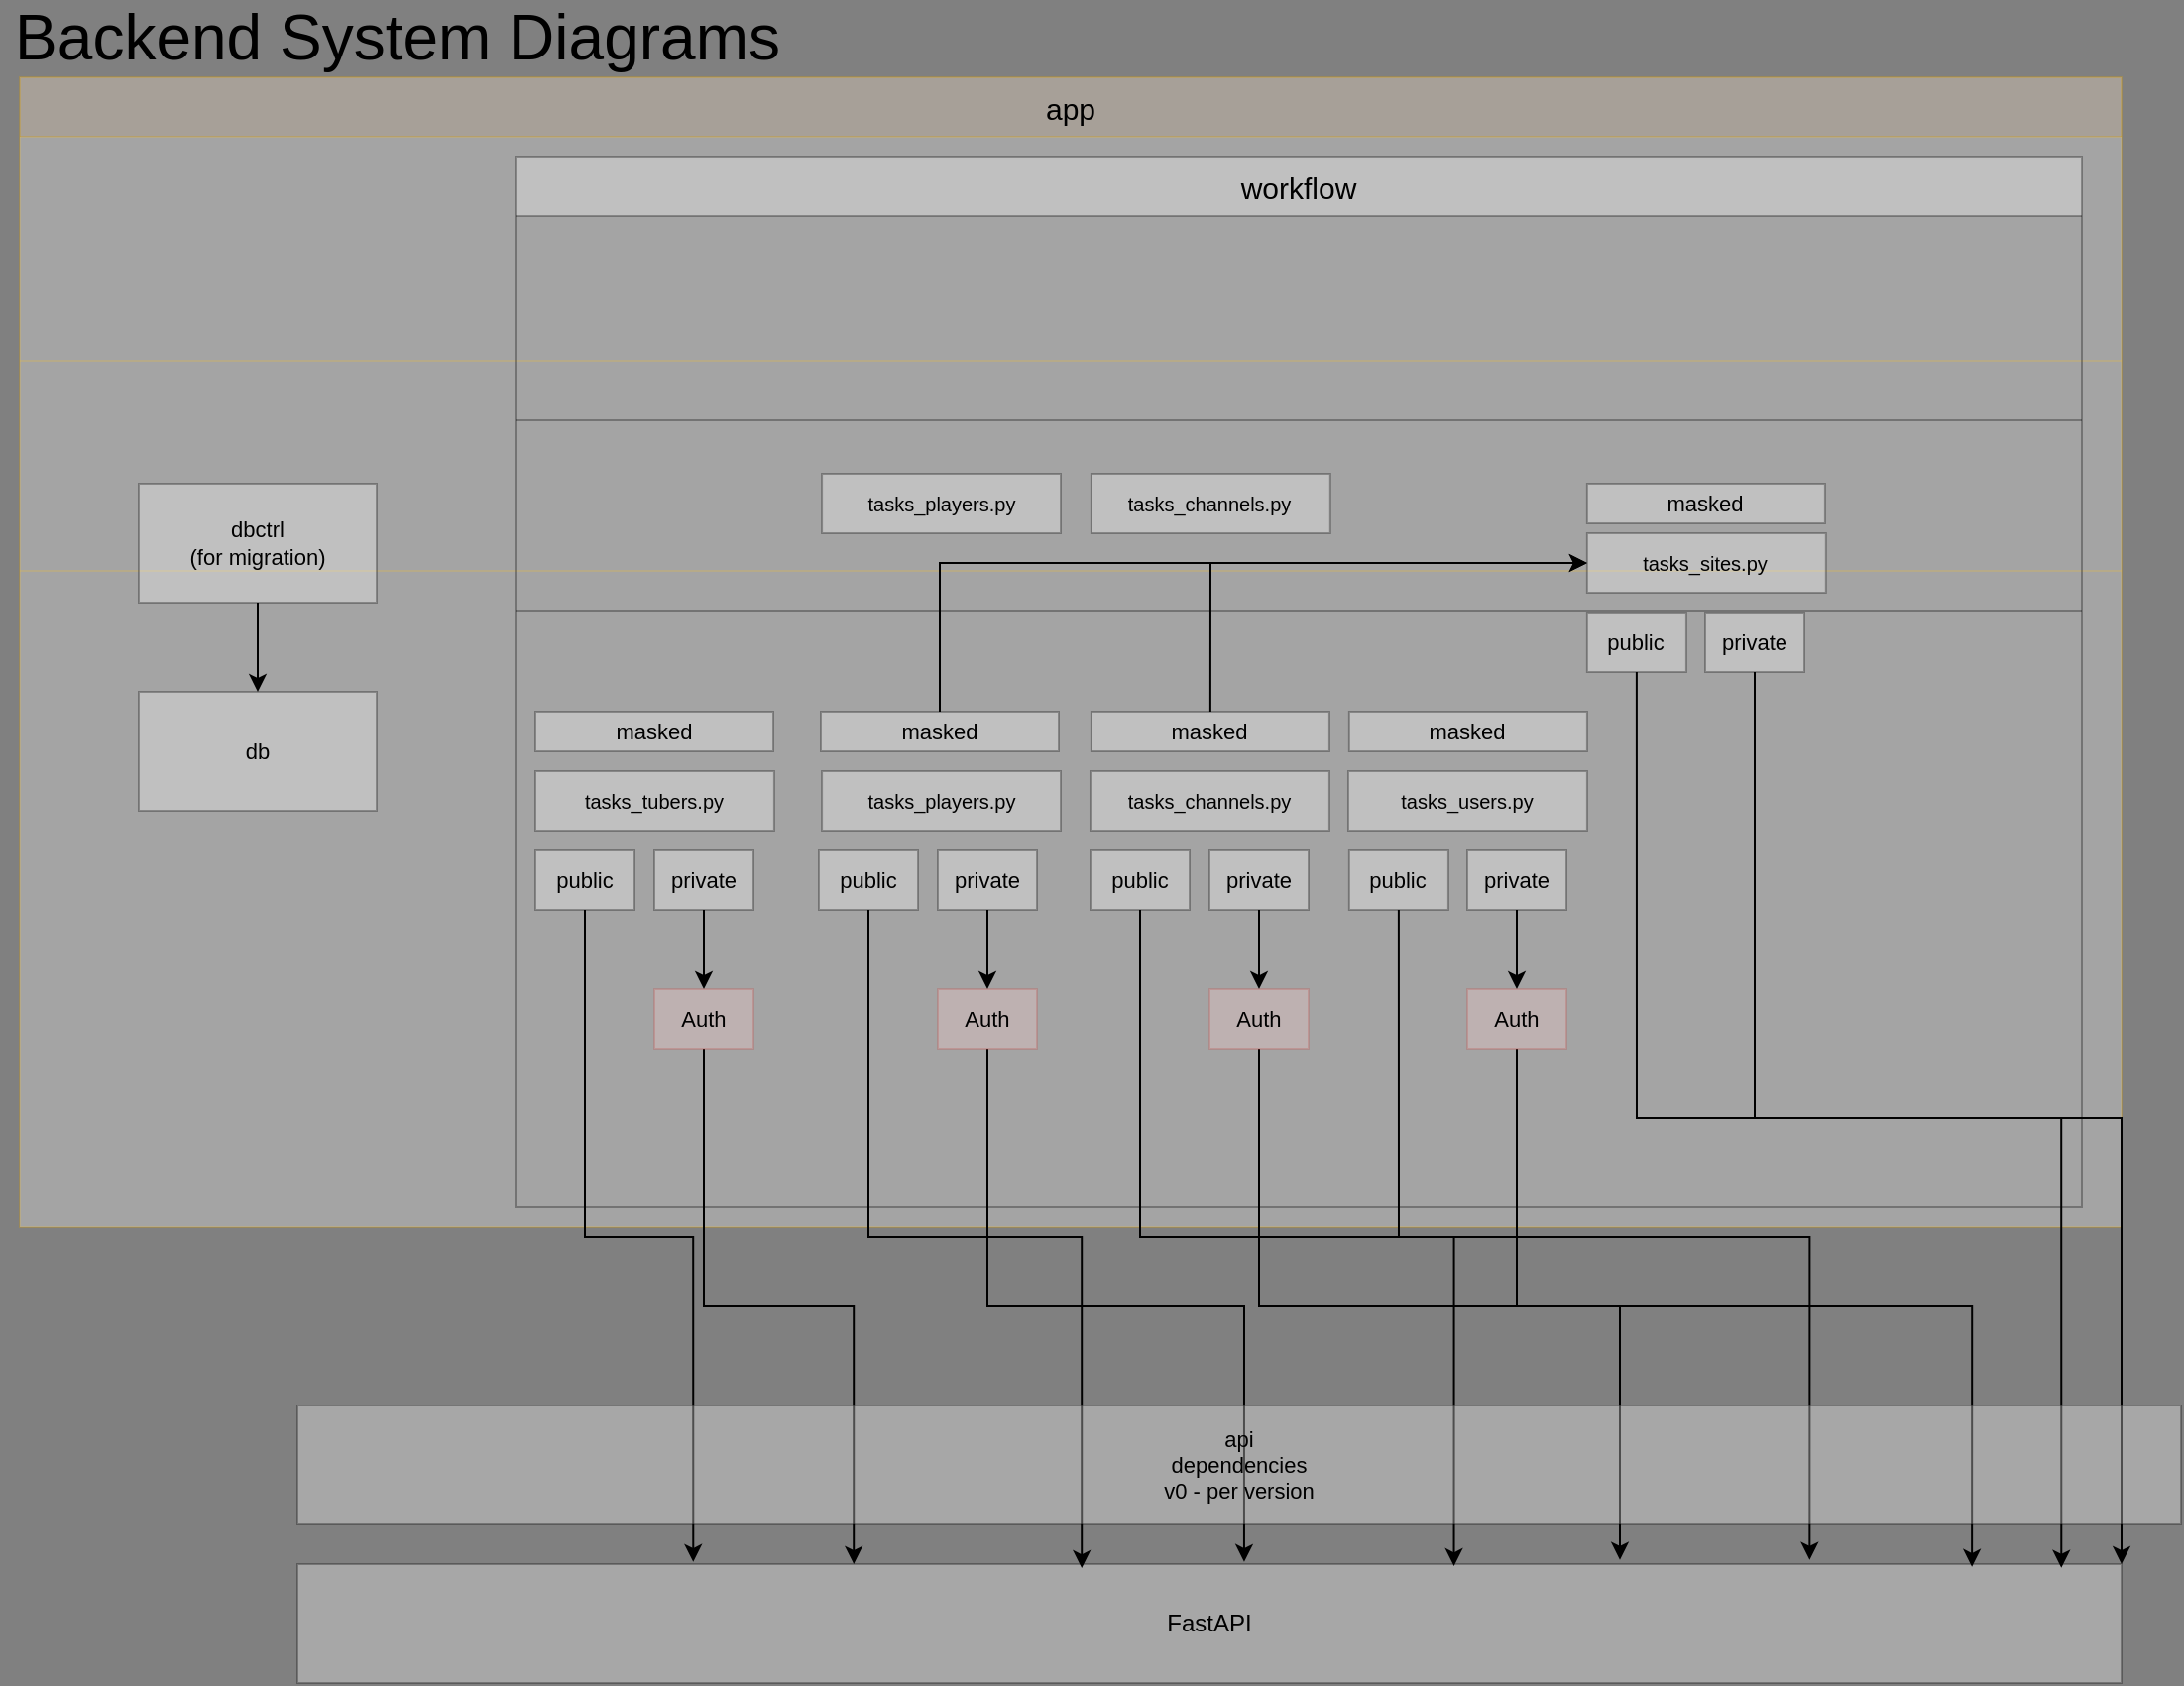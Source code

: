 <mxfile version="16.1.0" type="github">
  <diagram id="8mYQ9tFJFdCZUb9-reb6" name="Page-1">
    <mxGraphModel dx="1312" dy="745" grid="1" gridSize="10" guides="1" tooltips="1" connect="1" arrows="1" fold="1" page="1" pageScale="1" pageWidth="827" pageHeight="1169" background="#808080" math="0" shadow="0">
      <root>
        <mxCell id="0" />
        <mxCell id="1" parent="0" />
        <mxCell id="WOKx7JHoCVHnTNnq_0IK-1" value="app" style="shape=table;startSize=30;container=1;collapsible=0;childLayout=tableLayout;fontSize=15;opacity=30;fillColor=#ffe6cc;strokeColor=#d79b00;movable=1;resizable=1;rotatable=1;deletable=1;editable=1;connectable=1;" vertex="1" parent="1">
          <mxGeometry x="10" y="50" width="1060" height="580" as="geometry" />
        </mxCell>
        <mxCell id="WOKx7JHoCVHnTNnq_0IK-2" value="" style="shape=partialRectangle;collapsible=0;dropTarget=0;fillColor=none;top=0;left=0;bottom=0;right=0;points=[[0,0.5],[1,0.5]];portConstraint=eastwest;fontSize=32;opacity=30;" vertex="1" parent="WOKx7JHoCVHnTNnq_0IK-1">
          <mxGeometry y="30" width="1060" height="113" as="geometry" />
        </mxCell>
        <mxCell id="WOKx7JHoCVHnTNnq_0IK-3" value="" style="shape=partialRectangle;html=1;whiteSpace=wrap;connectable=0;overflow=hidden;fillColor=#f5f5f5;top=0;left=0;bottom=0;right=0;pointerEvents=1;fontSize=32;opacity=30;strokeColor=#666666;fontColor=#333333;" vertex="1" parent="WOKx7JHoCVHnTNnq_0IK-2">
          <mxGeometry width="1060" height="113" as="geometry">
            <mxRectangle width="1060" height="113" as="alternateBounds" />
          </mxGeometry>
        </mxCell>
        <mxCell id="WOKx7JHoCVHnTNnq_0IK-4" value="" style="shape=partialRectangle;collapsible=0;dropTarget=0;fillColor=none;top=0;left=0;bottom=0;right=0;points=[[0,0.5],[1,0.5]];portConstraint=eastwest;fontSize=32;opacity=30;" vertex="1" parent="WOKx7JHoCVHnTNnq_0IK-1">
          <mxGeometry y="143" width="1060" height="106" as="geometry" />
        </mxCell>
        <mxCell id="WOKx7JHoCVHnTNnq_0IK-5" value="" style="shape=partialRectangle;html=1;whiteSpace=wrap;connectable=0;overflow=hidden;fillColor=#f5f5f5;top=0;left=0;bottom=0;right=0;pointerEvents=1;fontSize=32;opacity=30;fontColor=#333333;strokeColor=#666666;" vertex="1" parent="WOKx7JHoCVHnTNnq_0IK-4">
          <mxGeometry width="1060" height="106" as="geometry">
            <mxRectangle width="1060" height="106" as="alternateBounds" />
          </mxGeometry>
        </mxCell>
        <mxCell id="WOKx7JHoCVHnTNnq_0IK-6" value="" style="shape=partialRectangle;collapsible=0;dropTarget=0;fillColor=none;top=0;left=0;bottom=0;right=0;points=[[0,0.5],[1,0.5]];portConstraint=eastwest;fontSize=15;opacity=30;" vertex="1" parent="WOKx7JHoCVHnTNnq_0IK-1">
          <mxGeometry y="249" width="1060" height="331" as="geometry" />
        </mxCell>
        <mxCell id="WOKx7JHoCVHnTNnq_0IK-7" value="" style="shape=partialRectangle;html=1;whiteSpace=wrap;connectable=0;overflow=hidden;fillColor=#f5f5f5;top=0;left=0;bottom=0;right=0;pointerEvents=1;fontSize=15;opacity=30;fontColor=#333333;strokeColor=#666666;" vertex="1" parent="WOKx7JHoCVHnTNnq_0IK-6">
          <mxGeometry width="1060" height="331" as="geometry">
            <mxRectangle width="1060" height="331" as="alternateBounds" />
          </mxGeometry>
        </mxCell>
        <mxCell id="ISWFT-Lty1C0rzzajxvx-115" value="workflow" style="shape=table;startSize=30;container=1;collapsible=0;childLayout=tableLayout;fontSize=15;opacity=30;movable=1;resizable=1;rotatable=1;deletable=1;editable=1;connectable=1;" vertex="1" parent="1">
          <mxGeometry x="260" y="90" width="790" height="530" as="geometry" />
        </mxCell>
        <mxCell id="ISWFT-Lty1C0rzzajxvx-116" value="" style="shape=partialRectangle;collapsible=0;dropTarget=0;fillColor=none;top=0;left=0;bottom=0;right=0;points=[[0,0.5],[1,0.5]];portConstraint=eastwest;fontSize=32;opacity=30;movable=1;resizable=1;rotatable=1;deletable=1;editable=1;connectable=1;" vertex="1" parent="ISWFT-Lty1C0rzzajxvx-115">
          <mxGeometry y="30" width="790" height="103" as="geometry" />
        </mxCell>
        <mxCell id="ISWFT-Lty1C0rzzajxvx-117" value="" style="shape=partialRectangle;html=1;whiteSpace=wrap;connectable=0;overflow=hidden;fillColor=none;top=0;left=0;bottom=0;right=0;pointerEvents=1;fontSize=32;opacity=30;" vertex="1" parent="ISWFT-Lty1C0rzzajxvx-116">
          <mxGeometry width="790" height="103" as="geometry">
            <mxRectangle width="790" height="103" as="alternateBounds" />
          </mxGeometry>
        </mxCell>
        <mxCell id="ISWFT-Lty1C0rzzajxvx-118" value="" style="shape=partialRectangle;collapsible=0;dropTarget=0;fillColor=none;top=0;left=0;bottom=0;right=0;points=[[0,0.5],[1,0.5]];portConstraint=eastwest;fontSize=32;opacity=30;movable=1;resizable=1;rotatable=1;deletable=1;editable=1;connectable=1;" vertex="1" parent="ISWFT-Lty1C0rzzajxvx-115">
          <mxGeometry y="133" width="790" height="96" as="geometry" />
        </mxCell>
        <mxCell id="ISWFT-Lty1C0rzzajxvx-119" value="" style="shape=partialRectangle;html=1;whiteSpace=wrap;connectable=0;overflow=hidden;fillColor=none;top=0;left=0;bottom=0;right=0;pointerEvents=1;fontSize=32;opacity=30;" vertex="1" parent="ISWFT-Lty1C0rzzajxvx-118">
          <mxGeometry width="790" height="96" as="geometry">
            <mxRectangle width="790" height="96" as="alternateBounds" />
          </mxGeometry>
        </mxCell>
        <mxCell id="ISWFT-Lty1C0rzzajxvx-121" value="" style="shape=partialRectangle;collapsible=0;dropTarget=0;fillColor=none;top=0;left=0;bottom=0;right=0;points=[[0,0.5],[1,0.5]];portConstraint=eastwest;fontSize=15;opacity=30;movable=1;resizable=1;rotatable=1;deletable=1;editable=1;connectable=1;" vertex="1" parent="ISWFT-Lty1C0rzzajxvx-115">
          <mxGeometry y="229" width="790" height="301" as="geometry" />
        </mxCell>
        <mxCell id="ISWFT-Lty1C0rzzajxvx-122" value="" style="shape=partialRectangle;html=1;whiteSpace=wrap;connectable=0;overflow=hidden;fillColor=none;top=0;left=0;bottom=0;right=0;pointerEvents=1;fontSize=15;opacity=30;" vertex="1" parent="ISWFT-Lty1C0rzzajxvx-121">
          <mxGeometry width="790" height="301" as="geometry">
            <mxRectangle width="790" height="301" as="alternateBounds" />
          </mxGeometry>
        </mxCell>
        <mxCell id="ISWFT-Lty1C0rzzajxvx-112" value="FastAPI" style="whiteSpace=wrap;html=1;opacity=30;" vertex="1" parent="1">
          <mxGeometry x="150" y="800" width="920" height="60" as="geometry" />
        </mxCell>
        <mxCell id="ISWFT-Lty1C0rzzajxvx-113" value="&lt;div style=&quot;font-size: 32px&quot;&gt;&lt;font style=&quot;font-size: 32px&quot;&gt;Backend System Diagrams&lt;/font&gt;&lt;/div&gt;" style="text;html=1;align=center;verticalAlign=middle;resizable=0;points=[];autosize=1;strokeColor=none;fillColor=none;" vertex="1" parent="1">
          <mxGeometry y="20" width="400" height="20" as="geometry" />
        </mxCell>
        <mxCell id="WOKx7JHoCVHnTNnq_0IK-20" style="edgeStyle=orthogonalEdgeStyle;rounded=0;orthogonalLoop=1;jettySize=auto;html=1;exitX=0.5;exitY=1;exitDx=0;exitDy=0;entryX=0.217;entryY=-0.018;entryDx=0;entryDy=0;entryPerimeter=0;fontSize=11;movable=0;resizable=0;rotatable=0;deletable=0;editable=0;connectable=0;" edge="1" parent="1" source="WOKx7JHoCVHnTNnq_0IK-11" target="ISWFT-Lty1C0rzzajxvx-112">
          <mxGeometry relative="1" as="geometry" />
        </mxCell>
        <mxCell id="WOKx7JHoCVHnTNnq_0IK-11" value="public" style="whiteSpace=wrap;html=1;fontSize=11;opacity=30;" vertex="1" parent="1">
          <mxGeometry x="270" y="440" width="50" height="30" as="geometry" />
        </mxCell>
        <mxCell id="ISWFT-Lty1C0rzzajxvx-114" value="tasks_tubers.py" style="whiteSpace=wrap;html=1;opacity=30;fontSize=10;" vertex="1" parent="1">
          <mxGeometry x="270" y="400" width="120.455" height="30" as="geometry" />
        </mxCell>
        <mxCell id="WOKx7JHoCVHnTNnq_0IK-8" value="tasks_players.py" style="whiteSpace=wrap;html=1;opacity=30;fontSize=10;" vertex="1" parent="1">
          <mxGeometry x="414.545" y="400" width="120.455" height="30" as="geometry" />
        </mxCell>
        <mxCell id="WOKx7JHoCVHnTNnq_0IK-9" value="tasks_users.py" style="whiteSpace=wrap;html=1;opacity=30;fontSize=10;" vertex="1" parent="1">
          <mxGeometry x="679.995" y="400" width="120.455" height="30" as="geometry" />
        </mxCell>
        <mxCell id="WOKx7JHoCVHnTNnq_0IK-10" value="&lt;div style=&quot;font-size: 10px;&quot;&gt;tasks_channels.py&lt;/div&gt;" style="whiteSpace=wrap;html=1;opacity=30;fontSize=10;" vertex="1" parent="1">
          <mxGeometry x="549.995" y="400" width="120.455" height="30" as="geometry" />
        </mxCell>
        <mxCell id="WOKx7JHoCVHnTNnq_0IK-33" style="edgeStyle=orthogonalEdgeStyle;rounded=0;orthogonalLoop=1;jettySize=auto;html=1;exitX=0.5;exitY=1;exitDx=0;exitDy=0;fontSize=11;" edge="1" parent="1" source="WOKx7JHoCVHnTNnq_0IK-13" target="WOKx7JHoCVHnTNnq_0IK-28">
          <mxGeometry relative="1" as="geometry" />
        </mxCell>
        <mxCell id="WOKx7JHoCVHnTNnq_0IK-13" value="private" style="whiteSpace=wrap;html=1;fontSize=11;opacity=30;" vertex="1" parent="1">
          <mxGeometry x="330" y="440" width="50" height="30" as="geometry" />
        </mxCell>
        <mxCell id="WOKx7JHoCVHnTNnq_0IK-34" style="edgeStyle=orthogonalEdgeStyle;rounded=0;orthogonalLoop=1;jettySize=auto;html=1;exitX=0.5;exitY=1;exitDx=0;exitDy=0;entryX=0.5;entryY=0;entryDx=0;entryDy=0;fontSize=11;" edge="1" parent="1" source="WOKx7JHoCVHnTNnq_0IK-14" target="WOKx7JHoCVHnTNnq_0IK-29">
          <mxGeometry relative="1" as="geometry" />
        </mxCell>
        <mxCell id="WOKx7JHoCVHnTNnq_0IK-14" value="private" style="whiteSpace=wrap;html=1;fontSize=11;opacity=30;" vertex="1" parent="1">
          <mxGeometry x="473" y="440" width="50" height="30" as="geometry" />
        </mxCell>
        <mxCell id="WOKx7JHoCVHnTNnq_0IK-21" style="edgeStyle=orthogonalEdgeStyle;rounded=0;orthogonalLoop=1;jettySize=auto;html=1;exitX=0.5;exitY=1;exitDx=0;exitDy=0;entryX=0.43;entryY=0.034;entryDx=0;entryDy=0;entryPerimeter=0;fontSize=11;movable=0;resizable=0;rotatable=0;deletable=0;editable=0;connectable=0;" edge="1" parent="1" source="WOKx7JHoCVHnTNnq_0IK-15" target="ISWFT-Lty1C0rzzajxvx-112">
          <mxGeometry relative="1" as="geometry" />
        </mxCell>
        <mxCell id="WOKx7JHoCVHnTNnq_0IK-15" value="public" style="whiteSpace=wrap;html=1;fontSize=11;opacity=30;" vertex="1" parent="1">
          <mxGeometry x="413" y="440" width="50" height="30" as="geometry" />
        </mxCell>
        <mxCell id="WOKx7JHoCVHnTNnq_0IK-16" value="masked" style="whiteSpace=wrap;html=1;fontSize=11;opacity=30;" vertex="1" parent="1">
          <mxGeometry x="270" y="370" width="120" height="20" as="geometry" />
        </mxCell>
        <mxCell id="WOKx7JHoCVHnTNnq_0IK-48" style="edgeStyle=orthogonalEdgeStyle;rounded=0;orthogonalLoop=1;jettySize=auto;html=1;exitX=0.5;exitY=0;exitDx=0;exitDy=0;entryX=0;entryY=0.5;entryDx=0;entryDy=0;fontSize=11;" edge="1" parent="1" source="WOKx7JHoCVHnTNnq_0IK-17" target="WOKx7JHoCVHnTNnq_0IK-41">
          <mxGeometry relative="1" as="geometry" />
        </mxCell>
        <mxCell id="WOKx7JHoCVHnTNnq_0IK-17" value="masked" style="whiteSpace=wrap;html=1;fontSize=11;opacity=30;" vertex="1" parent="1">
          <mxGeometry x="414" y="370" width="120" height="20" as="geometry" />
        </mxCell>
        <mxCell id="WOKx7JHoCVHnTNnq_0IK-18" value="masked" style="whiteSpace=wrap;html=1;fontSize=11;opacity=30;" vertex="1" parent="1">
          <mxGeometry x="680.45" y="370" width="120" height="20" as="geometry" />
        </mxCell>
        <mxCell id="WOKx7JHoCVHnTNnq_0IK-47" style="edgeStyle=orthogonalEdgeStyle;rounded=0;orthogonalLoop=1;jettySize=auto;html=1;exitX=0.5;exitY=0;exitDx=0;exitDy=0;entryX=0;entryY=0.5;entryDx=0;entryDy=0;fontSize=11;" edge="1" parent="1" source="WOKx7JHoCVHnTNnq_0IK-19" target="WOKx7JHoCVHnTNnq_0IK-41">
          <mxGeometry relative="1" as="geometry" />
        </mxCell>
        <mxCell id="WOKx7JHoCVHnTNnq_0IK-19" value="masked" style="whiteSpace=wrap;html=1;fontSize=11;opacity=30;" vertex="1" parent="1">
          <mxGeometry x="550.45" y="370" width="120" height="20" as="geometry" />
        </mxCell>
        <mxCell id="WOKx7JHoCVHnTNnq_0IK-36" style="edgeStyle=orthogonalEdgeStyle;rounded=0;orthogonalLoop=1;jettySize=auto;html=1;exitX=0.5;exitY=1;exitDx=0;exitDy=0;entryX=0.5;entryY=0;entryDx=0;entryDy=0;fontSize=11;" edge="1" parent="1" source="WOKx7JHoCVHnTNnq_0IK-22" target="WOKx7JHoCVHnTNnq_0IK-31">
          <mxGeometry relative="1" as="geometry" />
        </mxCell>
        <mxCell id="WOKx7JHoCVHnTNnq_0IK-22" value="private" style="whiteSpace=wrap;html=1;fontSize=11;opacity=30;" vertex="1" parent="1">
          <mxGeometry x="740" y="440" width="50" height="30" as="geometry" />
        </mxCell>
        <mxCell id="WOKx7JHoCVHnTNnq_0IK-27" style="edgeStyle=orthogonalEdgeStyle;rounded=0;orthogonalLoop=1;jettySize=auto;html=1;exitX=0.5;exitY=1;exitDx=0;exitDy=0;entryX=0.829;entryY=-0.036;entryDx=0;entryDy=0;entryPerimeter=0;fontSize=11;movable=0;resizable=0;rotatable=0;deletable=0;editable=0;connectable=0;" edge="1" parent="1" source="WOKx7JHoCVHnTNnq_0IK-23" target="ISWFT-Lty1C0rzzajxvx-112">
          <mxGeometry relative="1" as="geometry" />
        </mxCell>
        <mxCell id="WOKx7JHoCVHnTNnq_0IK-23" value="public" style="whiteSpace=wrap;html=1;fontSize=11;opacity=30;" vertex="1" parent="1">
          <mxGeometry x="680.45" y="440" width="50" height="30" as="geometry" />
        </mxCell>
        <mxCell id="WOKx7JHoCVHnTNnq_0IK-35" style="edgeStyle=orthogonalEdgeStyle;rounded=0;orthogonalLoop=1;jettySize=auto;html=1;exitX=0.5;exitY=1;exitDx=0;exitDy=0;entryX=0.5;entryY=0;entryDx=0;entryDy=0;fontSize=11;" edge="1" parent="1" source="WOKx7JHoCVHnTNnq_0IK-24" target="WOKx7JHoCVHnTNnq_0IK-30">
          <mxGeometry relative="1" as="geometry" />
        </mxCell>
        <mxCell id="WOKx7JHoCVHnTNnq_0IK-24" value="private" style="whiteSpace=wrap;html=1;fontSize=11;opacity=30;" vertex="1" parent="1">
          <mxGeometry x="610" y="440" width="50" height="30" as="geometry" />
        </mxCell>
        <mxCell id="WOKx7JHoCVHnTNnq_0IK-26" style="edgeStyle=orthogonalEdgeStyle;rounded=0;orthogonalLoop=1;jettySize=auto;html=1;exitX=0.5;exitY=1;exitDx=0;exitDy=0;entryX=0.634;entryY=0.017;entryDx=0;entryDy=0;entryPerimeter=0;fontSize=11;movable=0;resizable=0;rotatable=0;deletable=0;editable=0;connectable=0;" edge="1" parent="1" source="WOKx7JHoCVHnTNnq_0IK-25" target="ISWFT-Lty1C0rzzajxvx-112">
          <mxGeometry relative="1" as="geometry" />
        </mxCell>
        <mxCell id="WOKx7JHoCVHnTNnq_0IK-25" value="public" style="whiteSpace=wrap;html=1;fontSize=11;opacity=30;" vertex="1" parent="1">
          <mxGeometry x="550" y="440" width="50" height="30" as="geometry" />
        </mxCell>
        <mxCell id="WOKx7JHoCVHnTNnq_0IK-37" style="edgeStyle=orthogonalEdgeStyle;rounded=0;orthogonalLoop=1;jettySize=auto;html=1;exitX=0.5;exitY=1;exitDx=0;exitDy=0;entryX=0.305;entryY=-0.001;entryDx=0;entryDy=0;entryPerimeter=0;fontSize=11;movable=0;resizable=0;rotatable=0;deletable=0;editable=0;connectable=0;" edge="1" parent="1" source="WOKx7JHoCVHnTNnq_0IK-28" target="ISWFT-Lty1C0rzzajxvx-112">
          <mxGeometry relative="1" as="geometry" />
        </mxCell>
        <mxCell id="WOKx7JHoCVHnTNnq_0IK-28" value="Auth" style="whiteSpace=wrap;html=1;fontSize=11;opacity=30;fillColor=#f8cecc;strokeColor=#b85450;" vertex="1" parent="1">
          <mxGeometry x="330" y="510" width="50" height="30" as="geometry" />
        </mxCell>
        <mxCell id="WOKx7JHoCVHnTNnq_0IK-38" style="edgeStyle=orthogonalEdgeStyle;rounded=0;orthogonalLoop=1;jettySize=auto;html=1;exitX=0.5;exitY=1;exitDx=0;exitDy=0;entryX=0.519;entryY=-0.018;entryDx=0;entryDy=0;entryPerimeter=0;fontSize=11;movable=0;resizable=0;rotatable=0;deletable=0;editable=0;connectable=0;" edge="1" parent="1" source="WOKx7JHoCVHnTNnq_0IK-29" target="ISWFT-Lty1C0rzzajxvx-112">
          <mxGeometry relative="1" as="geometry" />
        </mxCell>
        <mxCell id="WOKx7JHoCVHnTNnq_0IK-29" value="Auth" style="whiteSpace=wrap;html=1;fontSize=11;opacity=30;fillColor=#f8cecc;strokeColor=#b85450;" vertex="1" parent="1">
          <mxGeometry x="473" y="510" width="50" height="30" as="geometry" />
        </mxCell>
        <mxCell id="WOKx7JHoCVHnTNnq_0IK-39" style="edgeStyle=orthogonalEdgeStyle;rounded=0;orthogonalLoop=1;jettySize=auto;html=1;exitX=0.5;exitY=1;exitDx=0;exitDy=0;entryX=0.725;entryY=-0.036;entryDx=0;entryDy=0;entryPerimeter=0;fontSize=11;movable=0;resizable=0;rotatable=0;deletable=0;editable=0;connectable=0;" edge="1" parent="1" source="WOKx7JHoCVHnTNnq_0IK-30" target="ISWFT-Lty1C0rzzajxvx-112">
          <mxGeometry relative="1" as="geometry" />
        </mxCell>
        <mxCell id="WOKx7JHoCVHnTNnq_0IK-30" value="Auth" style="whiteSpace=wrap;html=1;fontSize=11;opacity=30;fillColor=#f8cecc;strokeColor=#b85450;" vertex="1" parent="1">
          <mxGeometry x="610" y="510" width="50" height="30" as="geometry" />
        </mxCell>
        <mxCell id="WOKx7JHoCVHnTNnq_0IK-40" style="edgeStyle=orthogonalEdgeStyle;rounded=0;orthogonalLoop=1;jettySize=auto;html=1;exitX=0.5;exitY=1;exitDx=0;exitDy=0;entryX=0.918;entryY=0.023;entryDx=0;entryDy=0;entryPerimeter=0;fontSize=11;movable=0;resizable=0;rotatable=0;deletable=0;editable=0;connectable=0;" edge="1" parent="1" source="WOKx7JHoCVHnTNnq_0IK-31" target="ISWFT-Lty1C0rzzajxvx-112">
          <mxGeometry relative="1" as="geometry" />
        </mxCell>
        <mxCell id="WOKx7JHoCVHnTNnq_0IK-31" value="Auth" style="whiteSpace=wrap;html=1;fontSize=11;opacity=30;fillColor=#f8cecc;strokeColor=#b85450;" vertex="1" parent="1">
          <mxGeometry x="740" y="510" width="50" height="30" as="geometry" />
        </mxCell>
        <mxCell id="WOKx7JHoCVHnTNnq_0IK-51" style="edgeStyle=orthogonalEdgeStyle;rounded=0;orthogonalLoop=1;jettySize=auto;html=1;exitX=0.5;exitY=1;exitDx=0;exitDy=0;entryX=0.967;entryY=0.031;entryDx=0;entryDy=0;entryPerimeter=0;fontSize=11;" edge="1" parent="1" source="WOKx7JHoCVHnTNnq_0IK-52" target="ISWFT-Lty1C0rzzajxvx-112">
          <mxGeometry relative="1" as="geometry" />
        </mxCell>
        <mxCell id="WOKx7JHoCVHnTNnq_0IK-41" value="tasks_sites.py" style="whiteSpace=wrap;html=1;opacity=30;fontSize=10;" vertex="1" parent="1">
          <mxGeometry x="800.45" y="280" width="120.455" height="30" as="geometry" />
        </mxCell>
        <mxCell id="WOKx7JHoCVHnTNnq_0IK-42" value="tasks_players.py" style="whiteSpace=wrap;html=1;opacity=30;fontSize=10;" vertex="1" parent="1">
          <mxGeometry x="414.545" y="250" width="120.455" height="30" as="geometry" />
        </mxCell>
        <mxCell id="WOKx7JHoCVHnTNnq_0IK-43" value="&lt;div style=&quot;font-size: 10px;&quot;&gt;tasks_channels.py&lt;/div&gt;" style="whiteSpace=wrap;html=1;opacity=30;fontSize=10;" vertex="1" parent="1">
          <mxGeometry x="550.445" y="250" width="120.455" height="30" as="geometry" />
        </mxCell>
        <mxCell id="WOKx7JHoCVHnTNnq_0IK-50" value="masked" style="whiteSpace=wrap;html=1;fontSize=11;opacity=30;" vertex="1" parent="1">
          <mxGeometry x="800.45" y="255" width="120" height="20" as="geometry" />
        </mxCell>
        <mxCell id="WOKx7JHoCVHnTNnq_0IK-52" value="public" style="whiteSpace=wrap;html=1;fontSize=11;opacity=30;" vertex="1" parent="1">
          <mxGeometry x="800.45" y="320" width="50" height="30" as="geometry" />
        </mxCell>
        <mxCell id="WOKx7JHoCVHnTNnq_0IK-54" style="edgeStyle=orthogonalEdgeStyle;rounded=0;orthogonalLoop=1;jettySize=auto;html=1;exitX=0.5;exitY=1;exitDx=0;exitDy=0;fontSize=11;entryX=1;entryY=0;entryDx=0;entryDy=0;" edge="1" parent="1" source="WOKx7JHoCVHnTNnq_0IK-53" target="ISWFT-Lty1C0rzzajxvx-112">
          <mxGeometry relative="1" as="geometry">
            <mxPoint x="860" y="679" as="targetPoint" />
          </mxGeometry>
        </mxCell>
        <mxCell id="WOKx7JHoCVHnTNnq_0IK-53" value="private" style="whiteSpace=wrap;html=1;fontSize=11;opacity=30;" vertex="1" parent="1">
          <mxGeometry x="860" y="320" width="50" height="30" as="geometry" />
        </mxCell>
        <mxCell id="WOKx7JHoCVHnTNnq_0IK-55" value="db" style="whiteSpace=wrap;html=1;fontSize=11;opacity=30;" vertex="1" parent="1">
          <mxGeometry x="70" y="360" width="120" height="60" as="geometry" />
        </mxCell>
        <mxCell id="WOKx7JHoCVHnTNnq_0IK-57" style="edgeStyle=orthogonalEdgeStyle;rounded=0;orthogonalLoop=1;jettySize=auto;html=1;exitX=0.5;exitY=1;exitDx=0;exitDy=0;entryX=0.5;entryY=0;entryDx=0;entryDy=0;fontSize=11;" edge="1" parent="1" source="WOKx7JHoCVHnTNnq_0IK-56" target="WOKx7JHoCVHnTNnq_0IK-55">
          <mxGeometry relative="1" as="geometry" />
        </mxCell>
        <mxCell id="WOKx7JHoCVHnTNnq_0IK-56" value="&lt;div&gt;dbctrl&lt;/div&gt;&lt;div&gt;(for migration)&lt;br&gt;&lt;/div&gt;" style="whiteSpace=wrap;html=1;fontSize=11;opacity=30;" vertex="1" parent="1">
          <mxGeometry x="70" y="255" width="120" height="60" as="geometry" />
        </mxCell>
        <mxCell id="WOKx7JHoCVHnTNnq_0IK-58" value="&lt;div&gt;api&lt;/div&gt;&lt;div&gt;dependencies&lt;/div&gt;&lt;div&gt;v0 - per version&lt;/div&gt;" style="whiteSpace=wrap;html=1;fontSize=11;opacity=30;" vertex="1" parent="1">
          <mxGeometry x="150" y="720" width="950" height="60" as="geometry" />
        </mxCell>
      </root>
    </mxGraphModel>
  </diagram>
</mxfile>
